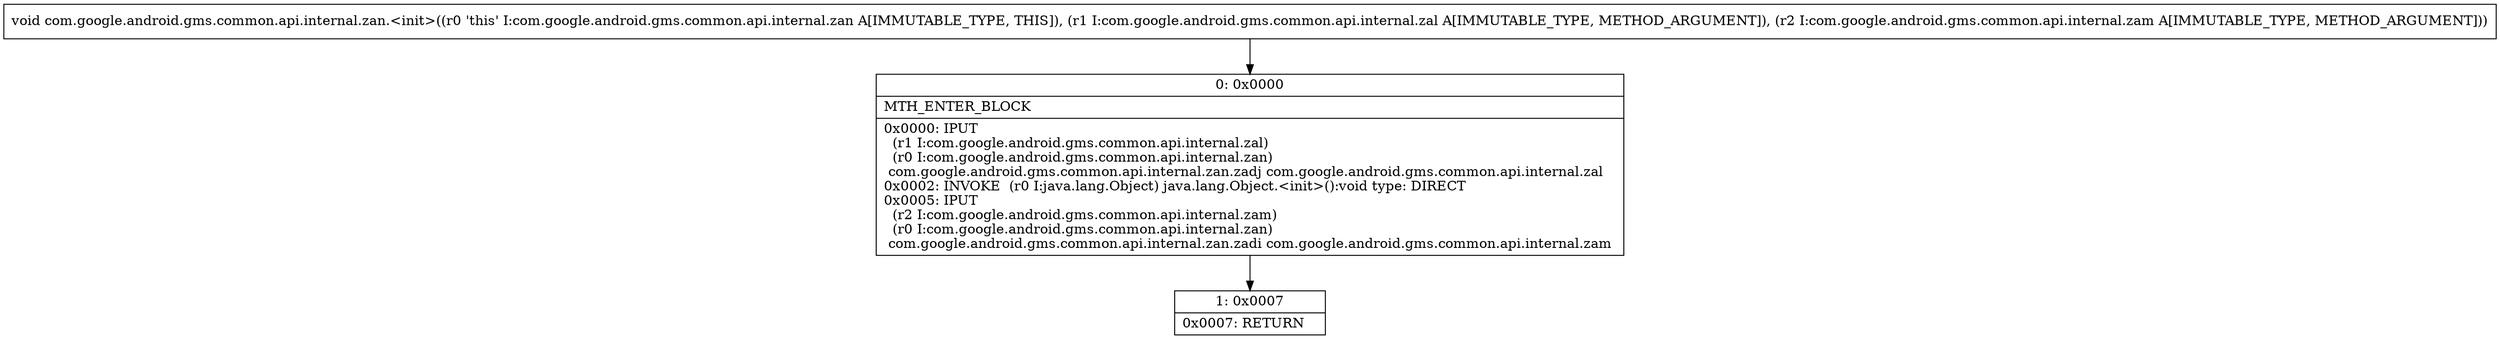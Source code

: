digraph "CFG forcom.google.android.gms.common.api.internal.zan.\<init\>(Lcom\/google\/android\/gms\/common\/api\/internal\/zal;Lcom\/google\/android\/gms\/common\/api\/internal\/zam;)V" {
Node_0 [shape=record,label="{0\:\ 0x0000|MTH_ENTER_BLOCK\l|0x0000: IPUT  \l  (r1 I:com.google.android.gms.common.api.internal.zal)\l  (r0 I:com.google.android.gms.common.api.internal.zan)\l com.google.android.gms.common.api.internal.zan.zadj com.google.android.gms.common.api.internal.zal \l0x0002: INVOKE  (r0 I:java.lang.Object) java.lang.Object.\<init\>():void type: DIRECT \l0x0005: IPUT  \l  (r2 I:com.google.android.gms.common.api.internal.zam)\l  (r0 I:com.google.android.gms.common.api.internal.zan)\l com.google.android.gms.common.api.internal.zan.zadi com.google.android.gms.common.api.internal.zam \l}"];
Node_1 [shape=record,label="{1\:\ 0x0007|0x0007: RETURN   \l}"];
MethodNode[shape=record,label="{void com.google.android.gms.common.api.internal.zan.\<init\>((r0 'this' I:com.google.android.gms.common.api.internal.zan A[IMMUTABLE_TYPE, THIS]), (r1 I:com.google.android.gms.common.api.internal.zal A[IMMUTABLE_TYPE, METHOD_ARGUMENT]), (r2 I:com.google.android.gms.common.api.internal.zam A[IMMUTABLE_TYPE, METHOD_ARGUMENT])) }"];
MethodNode -> Node_0;
Node_0 -> Node_1;
}

